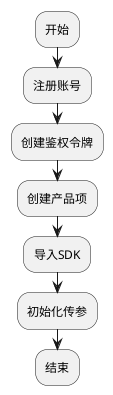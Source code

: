 @startuml
'https://plantuml.com/activity-diagram-beta

:开始;
:注册账号;
:创建鉴权令牌;
:创建产品项;
:导入SDK;
:初始化传参;
:结束;

@enduml
